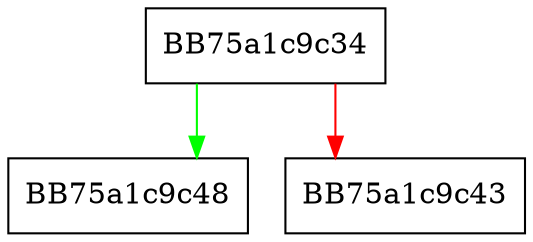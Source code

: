 digraph at {
  node [shape="box"];
  graph [splines=ortho];
  BB75a1c9c34 -> BB75a1c9c48 [color="green"];
  BB75a1c9c34 -> BB75a1c9c43 [color="red"];
}